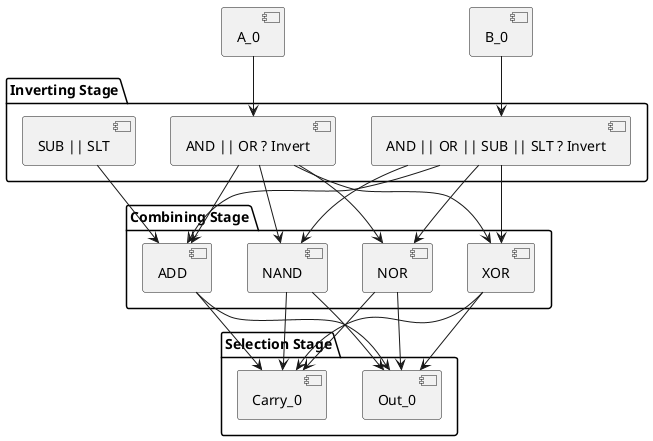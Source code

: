 @startuml
[A_0]
[B_0]

package "Inverting Stage" {
        [A_0] --> [AND || OR ? Invert]
        [B_0] --> [AND || OR || SUB || SLT ? Invert]
        [SUB || SLT]
}

package "Combining Stage" {
        [AND || OR ? Invert] --> [ADD]
        [AND || OR || SUB || SLT ? Invert] --> [ADD]
        [SUB || SLT] --> [ADD]

        [AND || OR ? Invert] --> [NOR]
        [AND || OR || SUB || SLT ? Invert] --> [NOR]

        [AND || OR ? Invert] --> [NAND]
        [AND || OR || SUB || SLT ? Invert] --> [NAND]

        [AND || OR ? Invert] --> [XOR]
        [AND || OR || SUB || SLT ? Invert] --> [XOR]
}

package "Selection Stage" {
        [ADD] --> [Out_0]
        [ADD] --> [Carry_0]
        [NOR] --> [Out_0]
        [NOR] --> [Carry_0]
        [NAND] --> [Out_0]
        [NAND] --> [Carry_0]
        [XOR] --> [Out_0]
        [XOR] --> [Carry_0]
}

@enduml

